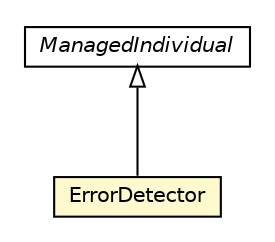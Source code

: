 #!/usr/local/bin/dot
#
# Class diagram 
# Generated by UMLGraph version R5_6-24-gf6e263 (http://www.umlgraph.org/)
#

digraph G {
	edge [fontname="Helvetica",fontsize=10,labelfontname="Helvetica",labelfontsize=10];
	node [fontname="Helvetica",fontsize=10,shape=plaintext];
	nodesep=0.25;
	ranksep=0.5;
	// org.universAAL.middleware.owl.ManagedIndividual
	c3893520 [label=<<table title="org.universAAL.middleware.owl.ManagedIndividual" border="0" cellborder="1" cellspacing="0" cellpadding="2" port="p" href="../../middleware/owl/ManagedIndividual.html">
		<tr><td><table border="0" cellspacing="0" cellpadding="1">
<tr><td align="center" balign="center"><font face="Helvetica-Oblique"> ManagedIndividual </font></td></tr>
		</table></td></tr>
		</table>>, URL="../../middleware/owl/ManagedIndividual.html", fontname="Helvetica", fontcolor="black", fontsize=10.0];
	// org.universAAL.ontology.dependability.ErrorDetector
	c3894439 [label=<<table title="org.universAAL.ontology.dependability.ErrorDetector" border="0" cellborder="1" cellspacing="0" cellpadding="2" port="p" bgcolor="lemonChiffon" href="./ErrorDetector.html">
		<tr><td><table border="0" cellspacing="0" cellpadding="1">
<tr><td align="center" balign="center"> ErrorDetector </td></tr>
		</table></td></tr>
		</table>>, URL="./ErrorDetector.html", fontname="Helvetica", fontcolor="black", fontsize=10.0];
	//org.universAAL.ontology.dependability.ErrorDetector extends org.universAAL.middleware.owl.ManagedIndividual
	c3893520:p -> c3894439:p [dir=back,arrowtail=empty];
}

